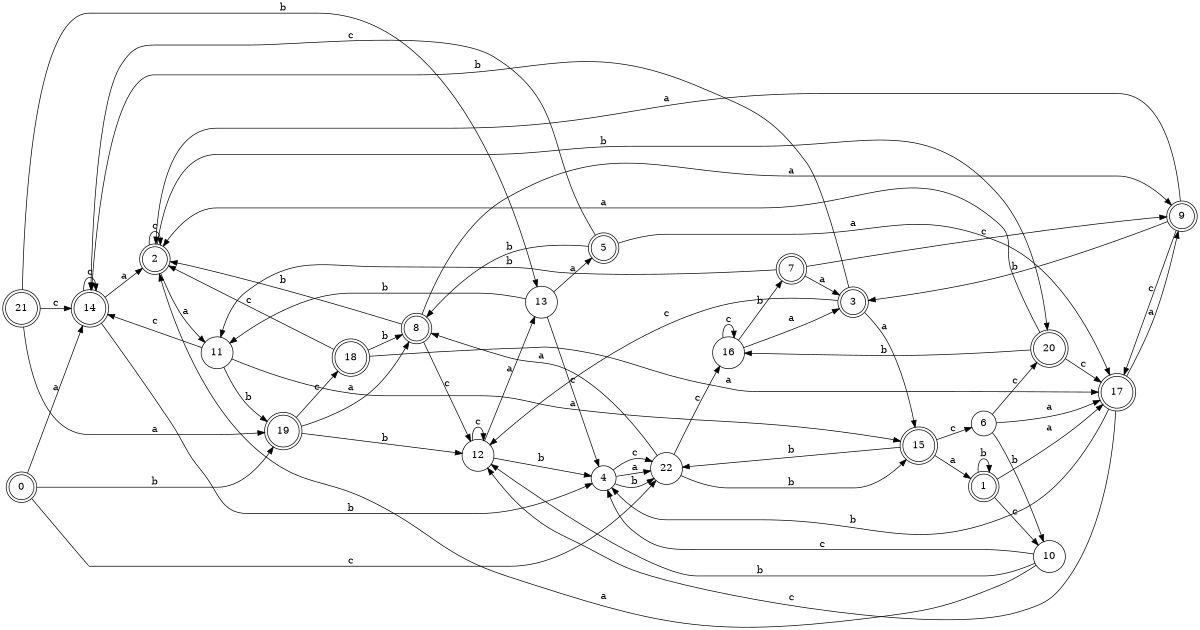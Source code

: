 digraph n19_10 {
__start0 [label="" shape="none"];

rankdir=LR;
size="8,5";

s0 [style="rounded,filled", color="black", fillcolor="white" shape="doublecircle", label="0"];
s1 [style="rounded,filled", color="black", fillcolor="white" shape="doublecircle", label="1"];
s2 [style="rounded,filled", color="black", fillcolor="white" shape="doublecircle", label="2"];
s3 [style="rounded,filled", color="black", fillcolor="white" shape="doublecircle", label="3"];
s4 [style="filled", color="black", fillcolor="white" shape="circle", label="4"];
s5 [style="rounded,filled", color="black", fillcolor="white" shape="doublecircle", label="5"];
s6 [style="filled", color="black", fillcolor="white" shape="circle", label="6"];
s7 [style="rounded,filled", color="black", fillcolor="white" shape="doublecircle", label="7"];
s8 [style="rounded,filled", color="black", fillcolor="white" shape="doublecircle", label="8"];
s9 [style="rounded,filled", color="black", fillcolor="white" shape="doublecircle", label="9"];
s10 [style="filled", color="black", fillcolor="white" shape="circle", label="10"];
s11 [style="filled", color="black", fillcolor="white" shape="circle", label="11"];
s12 [style="filled", color="black", fillcolor="white" shape="circle", label="12"];
s13 [style="filled", color="black", fillcolor="white" shape="circle", label="13"];
s14 [style="rounded,filled", color="black", fillcolor="white" shape="doublecircle", label="14"];
s15 [style="rounded,filled", color="black", fillcolor="white" shape="doublecircle", label="15"];
s16 [style="filled", color="black", fillcolor="white" shape="circle", label="16"];
s17 [style="rounded,filled", color="black", fillcolor="white" shape="doublecircle", label="17"];
s18 [style="rounded,filled", color="black", fillcolor="white" shape="doublecircle", label="18"];
s19 [style="rounded,filled", color="black", fillcolor="white" shape="doublecircle", label="19"];
s20 [style="rounded,filled", color="black", fillcolor="white" shape="doublecircle", label="20"];
s21 [style="rounded,filled", color="black", fillcolor="white" shape="doublecircle", label="21"];
s22 [style="filled", color="black", fillcolor="white" shape="circle", label="22"];
s0 -> s14 [label="a"];
s0 -> s19 [label="b"];
s0 -> s22 [label="c"];
s1 -> s17 [label="a"];
s1 -> s1 [label="b"];
s1 -> s10 [label="c"];
s2 -> s11 [label="a"];
s2 -> s20 [label="b"];
s2 -> s2 [label="c"];
s3 -> s15 [label="a"];
s3 -> s14 [label="b"];
s3 -> s12 [label="c"];
s4 -> s22 [label="a"];
s4 -> s22 [label="b"];
s4 -> s22 [label="c"];
s5 -> s17 [label="a"];
s5 -> s8 [label="b"];
s5 -> s14 [label="c"];
s6 -> s17 [label="a"];
s6 -> s10 [label="b"];
s6 -> s20 [label="c"];
s7 -> s3 [label="a"];
s7 -> s11 [label="b"];
s7 -> s9 [label="c"];
s8 -> s9 [label="a"];
s8 -> s2 [label="b"];
s8 -> s12 [label="c"];
s9 -> s2 [label="a"];
s9 -> s3 [label="b"];
s9 -> s17 [label="c"];
s10 -> s2 [label="a"];
s10 -> s12 [label="b"];
s10 -> s4 [label="c"];
s11 -> s15 [label="a"];
s11 -> s19 [label="b"];
s11 -> s14 [label="c"];
s12 -> s13 [label="a"];
s12 -> s4 [label="b"];
s12 -> s12 [label="c"];
s13 -> s5 [label="a"];
s13 -> s11 [label="b"];
s13 -> s4 [label="c"];
s14 -> s2 [label="a"];
s14 -> s4 [label="b"];
s14 -> s14 [label="c"];
s15 -> s1 [label="a"];
s15 -> s22 [label="b"];
s15 -> s6 [label="c"];
s16 -> s3 [label="a"];
s16 -> s7 [label="b"];
s16 -> s16 [label="c"];
s17 -> s9 [label="a"];
s17 -> s4 [label="b"];
s17 -> s12 [label="c"];
s18 -> s17 [label="a"];
s18 -> s8 [label="b"];
s18 -> s2 [label="c"];
s19 -> s8 [label="a"];
s19 -> s12 [label="b"];
s19 -> s18 [label="c"];
s20 -> s2 [label="a"];
s20 -> s16 [label="b"];
s20 -> s17 [label="c"];
s21 -> s19 [label="a"];
s21 -> s13 [label="b"];
s21 -> s14 [label="c"];
s22 -> s8 [label="a"];
s22 -> s15 [label="b"];
s22 -> s16 [label="c"];

}